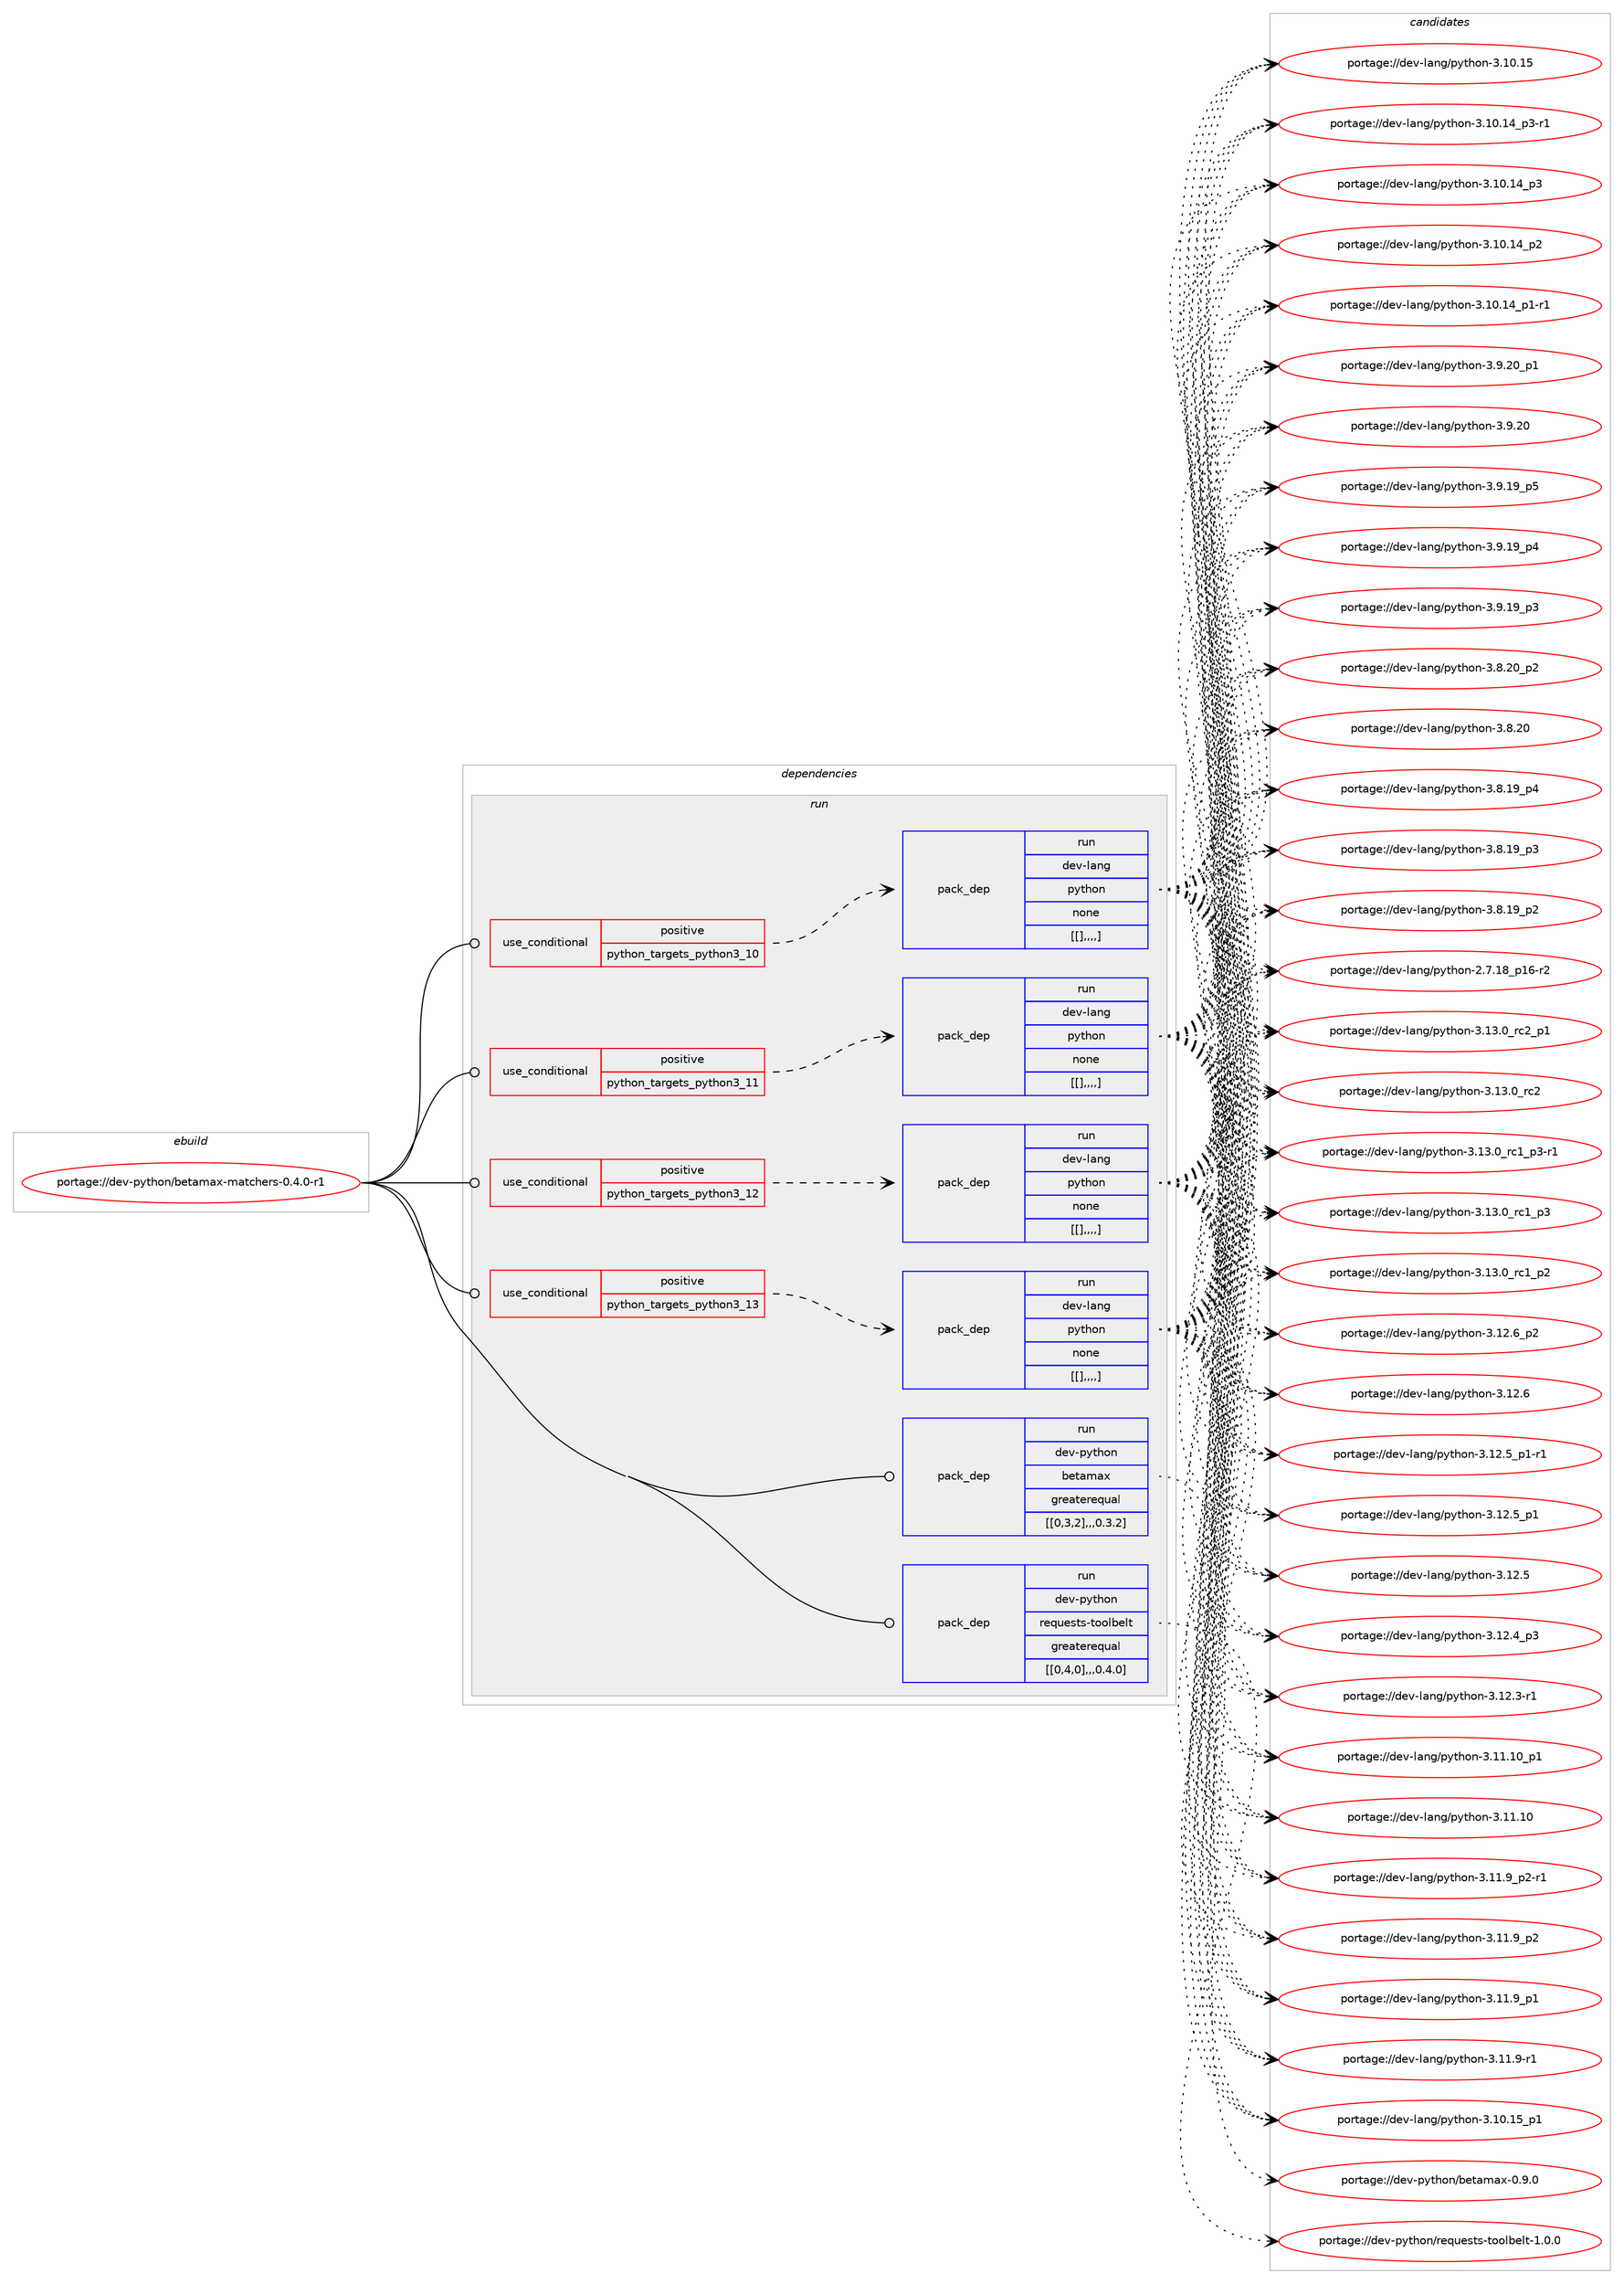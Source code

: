 digraph prolog {

# *************
# Graph options
# *************

newrank=true;
concentrate=true;
compound=true;
graph [rankdir=LR,fontname=Helvetica,fontsize=10,ranksep=1.5];#, ranksep=2.5, nodesep=0.2];
edge  [arrowhead=vee];
node  [fontname=Helvetica,fontsize=10];

# **********
# The ebuild
# **********

subgraph cluster_leftcol {
color=gray;
label=<<i>ebuild</i>>;
id [label="portage://dev-python/betamax-matchers-0.4.0-r1", color=red, width=4, href="../dev-python/betamax-matchers-0.4.0-r1.svg"];
}

# ****************
# The dependencies
# ****************

subgraph cluster_midcol {
color=gray;
label=<<i>dependencies</i>>;
subgraph cluster_compile {
fillcolor="#eeeeee";
style=filled;
label=<<i>compile</i>>;
}
subgraph cluster_compileandrun {
fillcolor="#eeeeee";
style=filled;
label=<<i>compile and run</i>>;
}
subgraph cluster_run {
fillcolor="#eeeeee";
style=filled;
label=<<i>run</i>>;
subgraph cond32297 {
dependency144174 [label=<<TABLE BORDER="0" CELLBORDER="1" CELLSPACING="0" CELLPADDING="4"><TR><TD ROWSPAN="3" CELLPADDING="10">use_conditional</TD></TR><TR><TD>positive</TD></TR><TR><TD>python_targets_python3_10</TD></TR></TABLE>>, shape=none, color=red];
subgraph pack110668 {
dependency144175 [label=<<TABLE BORDER="0" CELLBORDER="1" CELLSPACING="0" CELLPADDING="4" WIDTH="220"><TR><TD ROWSPAN="6" CELLPADDING="30">pack_dep</TD></TR><TR><TD WIDTH="110">run</TD></TR><TR><TD>dev-lang</TD></TR><TR><TD>python</TD></TR><TR><TD>none</TD></TR><TR><TD>[[],,,,]</TD></TR></TABLE>>, shape=none, color=blue];
}
dependency144174:e -> dependency144175:w [weight=20,style="dashed",arrowhead="vee"];
}
id:e -> dependency144174:w [weight=20,style="solid",arrowhead="odot"];
subgraph cond32298 {
dependency144176 [label=<<TABLE BORDER="0" CELLBORDER="1" CELLSPACING="0" CELLPADDING="4"><TR><TD ROWSPAN="3" CELLPADDING="10">use_conditional</TD></TR><TR><TD>positive</TD></TR><TR><TD>python_targets_python3_11</TD></TR></TABLE>>, shape=none, color=red];
subgraph pack110669 {
dependency144177 [label=<<TABLE BORDER="0" CELLBORDER="1" CELLSPACING="0" CELLPADDING="4" WIDTH="220"><TR><TD ROWSPAN="6" CELLPADDING="30">pack_dep</TD></TR><TR><TD WIDTH="110">run</TD></TR><TR><TD>dev-lang</TD></TR><TR><TD>python</TD></TR><TR><TD>none</TD></TR><TR><TD>[[],,,,]</TD></TR></TABLE>>, shape=none, color=blue];
}
dependency144176:e -> dependency144177:w [weight=20,style="dashed",arrowhead="vee"];
}
id:e -> dependency144176:w [weight=20,style="solid",arrowhead="odot"];
subgraph cond32299 {
dependency144178 [label=<<TABLE BORDER="0" CELLBORDER="1" CELLSPACING="0" CELLPADDING="4"><TR><TD ROWSPAN="3" CELLPADDING="10">use_conditional</TD></TR><TR><TD>positive</TD></TR><TR><TD>python_targets_python3_12</TD></TR></TABLE>>, shape=none, color=red];
subgraph pack110670 {
dependency144179 [label=<<TABLE BORDER="0" CELLBORDER="1" CELLSPACING="0" CELLPADDING="4" WIDTH="220"><TR><TD ROWSPAN="6" CELLPADDING="30">pack_dep</TD></TR><TR><TD WIDTH="110">run</TD></TR><TR><TD>dev-lang</TD></TR><TR><TD>python</TD></TR><TR><TD>none</TD></TR><TR><TD>[[],,,,]</TD></TR></TABLE>>, shape=none, color=blue];
}
dependency144178:e -> dependency144179:w [weight=20,style="dashed",arrowhead="vee"];
}
id:e -> dependency144178:w [weight=20,style="solid",arrowhead="odot"];
subgraph cond32300 {
dependency144180 [label=<<TABLE BORDER="0" CELLBORDER="1" CELLSPACING="0" CELLPADDING="4"><TR><TD ROWSPAN="3" CELLPADDING="10">use_conditional</TD></TR><TR><TD>positive</TD></TR><TR><TD>python_targets_python3_13</TD></TR></TABLE>>, shape=none, color=red];
subgraph pack110671 {
dependency144181 [label=<<TABLE BORDER="0" CELLBORDER="1" CELLSPACING="0" CELLPADDING="4" WIDTH="220"><TR><TD ROWSPAN="6" CELLPADDING="30">pack_dep</TD></TR><TR><TD WIDTH="110">run</TD></TR><TR><TD>dev-lang</TD></TR><TR><TD>python</TD></TR><TR><TD>none</TD></TR><TR><TD>[[],,,,]</TD></TR></TABLE>>, shape=none, color=blue];
}
dependency144180:e -> dependency144181:w [weight=20,style="dashed",arrowhead="vee"];
}
id:e -> dependency144180:w [weight=20,style="solid",arrowhead="odot"];
subgraph pack110672 {
dependency144182 [label=<<TABLE BORDER="0" CELLBORDER="1" CELLSPACING="0" CELLPADDING="4" WIDTH="220"><TR><TD ROWSPAN="6" CELLPADDING="30">pack_dep</TD></TR><TR><TD WIDTH="110">run</TD></TR><TR><TD>dev-python</TD></TR><TR><TD>betamax</TD></TR><TR><TD>greaterequal</TD></TR><TR><TD>[[0,3,2],,,0.3.2]</TD></TR></TABLE>>, shape=none, color=blue];
}
id:e -> dependency144182:w [weight=20,style="solid",arrowhead="odot"];
subgraph pack110673 {
dependency144183 [label=<<TABLE BORDER="0" CELLBORDER="1" CELLSPACING="0" CELLPADDING="4" WIDTH="220"><TR><TD ROWSPAN="6" CELLPADDING="30">pack_dep</TD></TR><TR><TD WIDTH="110">run</TD></TR><TR><TD>dev-python</TD></TR><TR><TD>requests-toolbelt</TD></TR><TR><TD>greaterequal</TD></TR><TR><TD>[[0,4,0],,,0.4.0]</TD></TR></TABLE>>, shape=none, color=blue];
}
id:e -> dependency144183:w [weight=20,style="solid",arrowhead="odot"];
}
}

# **************
# The candidates
# **************

subgraph cluster_choices {
rank=same;
color=gray;
label=<<i>candidates</i>>;

subgraph choice110668 {
color=black;
nodesep=1;
choice100101118451089711010347112121116104111110455146495146489511499509511249 [label="portage://dev-lang/python-3.13.0_rc2_p1", color=red, width=4,href="../dev-lang/python-3.13.0_rc2_p1.svg"];
choice10010111845108971101034711212111610411111045514649514648951149950 [label="portage://dev-lang/python-3.13.0_rc2", color=red, width=4,href="../dev-lang/python-3.13.0_rc2.svg"];
choice1001011184510897110103471121211161041111104551464951464895114994995112514511449 [label="portage://dev-lang/python-3.13.0_rc1_p3-r1", color=red, width=4,href="../dev-lang/python-3.13.0_rc1_p3-r1.svg"];
choice100101118451089711010347112121116104111110455146495146489511499499511251 [label="portage://dev-lang/python-3.13.0_rc1_p3", color=red, width=4,href="../dev-lang/python-3.13.0_rc1_p3.svg"];
choice100101118451089711010347112121116104111110455146495146489511499499511250 [label="portage://dev-lang/python-3.13.0_rc1_p2", color=red, width=4,href="../dev-lang/python-3.13.0_rc1_p2.svg"];
choice100101118451089711010347112121116104111110455146495046549511250 [label="portage://dev-lang/python-3.12.6_p2", color=red, width=4,href="../dev-lang/python-3.12.6_p2.svg"];
choice10010111845108971101034711212111610411111045514649504654 [label="portage://dev-lang/python-3.12.6", color=red, width=4,href="../dev-lang/python-3.12.6.svg"];
choice1001011184510897110103471121211161041111104551464950465395112494511449 [label="portage://dev-lang/python-3.12.5_p1-r1", color=red, width=4,href="../dev-lang/python-3.12.5_p1-r1.svg"];
choice100101118451089711010347112121116104111110455146495046539511249 [label="portage://dev-lang/python-3.12.5_p1", color=red, width=4,href="../dev-lang/python-3.12.5_p1.svg"];
choice10010111845108971101034711212111610411111045514649504653 [label="portage://dev-lang/python-3.12.5", color=red, width=4,href="../dev-lang/python-3.12.5.svg"];
choice100101118451089711010347112121116104111110455146495046529511251 [label="portage://dev-lang/python-3.12.4_p3", color=red, width=4,href="../dev-lang/python-3.12.4_p3.svg"];
choice100101118451089711010347112121116104111110455146495046514511449 [label="portage://dev-lang/python-3.12.3-r1", color=red, width=4,href="../dev-lang/python-3.12.3-r1.svg"];
choice10010111845108971101034711212111610411111045514649494649489511249 [label="portage://dev-lang/python-3.11.10_p1", color=red, width=4,href="../dev-lang/python-3.11.10_p1.svg"];
choice1001011184510897110103471121211161041111104551464949464948 [label="portage://dev-lang/python-3.11.10", color=red, width=4,href="../dev-lang/python-3.11.10.svg"];
choice1001011184510897110103471121211161041111104551464949465795112504511449 [label="portage://dev-lang/python-3.11.9_p2-r1", color=red, width=4,href="../dev-lang/python-3.11.9_p2-r1.svg"];
choice100101118451089711010347112121116104111110455146494946579511250 [label="portage://dev-lang/python-3.11.9_p2", color=red, width=4,href="../dev-lang/python-3.11.9_p2.svg"];
choice100101118451089711010347112121116104111110455146494946579511249 [label="portage://dev-lang/python-3.11.9_p1", color=red, width=4,href="../dev-lang/python-3.11.9_p1.svg"];
choice100101118451089711010347112121116104111110455146494946574511449 [label="portage://dev-lang/python-3.11.9-r1", color=red, width=4,href="../dev-lang/python-3.11.9-r1.svg"];
choice10010111845108971101034711212111610411111045514649484649539511249 [label="portage://dev-lang/python-3.10.15_p1", color=red, width=4,href="../dev-lang/python-3.10.15_p1.svg"];
choice1001011184510897110103471121211161041111104551464948464953 [label="portage://dev-lang/python-3.10.15", color=red, width=4,href="../dev-lang/python-3.10.15.svg"];
choice100101118451089711010347112121116104111110455146494846495295112514511449 [label="portage://dev-lang/python-3.10.14_p3-r1", color=red, width=4,href="../dev-lang/python-3.10.14_p3-r1.svg"];
choice10010111845108971101034711212111610411111045514649484649529511251 [label="portage://dev-lang/python-3.10.14_p3", color=red, width=4,href="../dev-lang/python-3.10.14_p3.svg"];
choice10010111845108971101034711212111610411111045514649484649529511250 [label="portage://dev-lang/python-3.10.14_p2", color=red, width=4,href="../dev-lang/python-3.10.14_p2.svg"];
choice100101118451089711010347112121116104111110455146494846495295112494511449 [label="portage://dev-lang/python-3.10.14_p1-r1", color=red, width=4,href="../dev-lang/python-3.10.14_p1-r1.svg"];
choice100101118451089711010347112121116104111110455146574650489511249 [label="portage://dev-lang/python-3.9.20_p1", color=red, width=4,href="../dev-lang/python-3.9.20_p1.svg"];
choice10010111845108971101034711212111610411111045514657465048 [label="portage://dev-lang/python-3.9.20", color=red, width=4,href="../dev-lang/python-3.9.20.svg"];
choice100101118451089711010347112121116104111110455146574649579511253 [label="portage://dev-lang/python-3.9.19_p5", color=red, width=4,href="../dev-lang/python-3.9.19_p5.svg"];
choice100101118451089711010347112121116104111110455146574649579511252 [label="portage://dev-lang/python-3.9.19_p4", color=red, width=4,href="../dev-lang/python-3.9.19_p4.svg"];
choice100101118451089711010347112121116104111110455146574649579511251 [label="portage://dev-lang/python-3.9.19_p3", color=red, width=4,href="../dev-lang/python-3.9.19_p3.svg"];
choice100101118451089711010347112121116104111110455146564650489511250 [label="portage://dev-lang/python-3.8.20_p2", color=red, width=4,href="../dev-lang/python-3.8.20_p2.svg"];
choice10010111845108971101034711212111610411111045514656465048 [label="portage://dev-lang/python-3.8.20", color=red, width=4,href="../dev-lang/python-3.8.20.svg"];
choice100101118451089711010347112121116104111110455146564649579511252 [label="portage://dev-lang/python-3.8.19_p4", color=red, width=4,href="../dev-lang/python-3.8.19_p4.svg"];
choice100101118451089711010347112121116104111110455146564649579511251 [label="portage://dev-lang/python-3.8.19_p3", color=red, width=4,href="../dev-lang/python-3.8.19_p3.svg"];
choice100101118451089711010347112121116104111110455146564649579511250 [label="portage://dev-lang/python-3.8.19_p2", color=red, width=4,href="../dev-lang/python-3.8.19_p2.svg"];
choice100101118451089711010347112121116104111110455046554649569511249544511450 [label="portage://dev-lang/python-2.7.18_p16-r2", color=red, width=4,href="../dev-lang/python-2.7.18_p16-r2.svg"];
dependency144175:e -> choice100101118451089711010347112121116104111110455146495146489511499509511249:w [style=dotted,weight="100"];
dependency144175:e -> choice10010111845108971101034711212111610411111045514649514648951149950:w [style=dotted,weight="100"];
dependency144175:e -> choice1001011184510897110103471121211161041111104551464951464895114994995112514511449:w [style=dotted,weight="100"];
dependency144175:e -> choice100101118451089711010347112121116104111110455146495146489511499499511251:w [style=dotted,weight="100"];
dependency144175:e -> choice100101118451089711010347112121116104111110455146495146489511499499511250:w [style=dotted,weight="100"];
dependency144175:e -> choice100101118451089711010347112121116104111110455146495046549511250:w [style=dotted,weight="100"];
dependency144175:e -> choice10010111845108971101034711212111610411111045514649504654:w [style=dotted,weight="100"];
dependency144175:e -> choice1001011184510897110103471121211161041111104551464950465395112494511449:w [style=dotted,weight="100"];
dependency144175:e -> choice100101118451089711010347112121116104111110455146495046539511249:w [style=dotted,weight="100"];
dependency144175:e -> choice10010111845108971101034711212111610411111045514649504653:w [style=dotted,weight="100"];
dependency144175:e -> choice100101118451089711010347112121116104111110455146495046529511251:w [style=dotted,weight="100"];
dependency144175:e -> choice100101118451089711010347112121116104111110455146495046514511449:w [style=dotted,weight="100"];
dependency144175:e -> choice10010111845108971101034711212111610411111045514649494649489511249:w [style=dotted,weight="100"];
dependency144175:e -> choice1001011184510897110103471121211161041111104551464949464948:w [style=dotted,weight="100"];
dependency144175:e -> choice1001011184510897110103471121211161041111104551464949465795112504511449:w [style=dotted,weight="100"];
dependency144175:e -> choice100101118451089711010347112121116104111110455146494946579511250:w [style=dotted,weight="100"];
dependency144175:e -> choice100101118451089711010347112121116104111110455146494946579511249:w [style=dotted,weight="100"];
dependency144175:e -> choice100101118451089711010347112121116104111110455146494946574511449:w [style=dotted,weight="100"];
dependency144175:e -> choice10010111845108971101034711212111610411111045514649484649539511249:w [style=dotted,weight="100"];
dependency144175:e -> choice1001011184510897110103471121211161041111104551464948464953:w [style=dotted,weight="100"];
dependency144175:e -> choice100101118451089711010347112121116104111110455146494846495295112514511449:w [style=dotted,weight="100"];
dependency144175:e -> choice10010111845108971101034711212111610411111045514649484649529511251:w [style=dotted,weight="100"];
dependency144175:e -> choice10010111845108971101034711212111610411111045514649484649529511250:w [style=dotted,weight="100"];
dependency144175:e -> choice100101118451089711010347112121116104111110455146494846495295112494511449:w [style=dotted,weight="100"];
dependency144175:e -> choice100101118451089711010347112121116104111110455146574650489511249:w [style=dotted,weight="100"];
dependency144175:e -> choice10010111845108971101034711212111610411111045514657465048:w [style=dotted,weight="100"];
dependency144175:e -> choice100101118451089711010347112121116104111110455146574649579511253:w [style=dotted,weight="100"];
dependency144175:e -> choice100101118451089711010347112121116104111110455146574649579511252:w [style=dotted,weight="100"];
dependency144175:e -> choice100101118451089711010347112121116104111110455146574649579511251:w [style=dotted,weight="100"];
dependency144175:e -> choice100101118451089711010347112121116104111110455146564650489511250:w [style=dotted,weight="100"];
dependency144175:e -> choice10010111845108971101034711212111610411111045514656465048:w [style=dotted,weight="100"];
dependency144175:e -> choice100101118451089711010347112121116104111110455146564649579511252:w [style=dotted,weight="100"];
dependency144175:e -> choice100101118451089711010347112121116104111110455146564649579511251:w [style=dotted,weight="100"];
dependency144175:e -> choice100101118451089711010347112121116104111110455146564649579511250:w [style=dotted,weight="100"];
dependency144175:e -> choice100101118451089711010347112121116104111110455046554649569511249544511450:w [style=dotted,weight="100"];
}
subgraph choice110669 {
color=black;
nodesep=1;
choice100101118451089711010347112121116104111110455146495146489511499509511249 [label="portage://dev-lang/python-3.13.0_rc2_p1", color=red, width=4,href="../dev-lang/python-3.13.0_rc2_p1.svg"];
choice10010111845108971101034711212111610411111045514649514648951149950 [label="portage://dev-lang/python-3.13.0_rc2", color=red, width=4,href="../dev-lang/python-3.13.0_rc2.svg"];
choice1001011184510897110103471121211161041111104551464951464895114994995112514511449 [label="portage://dev-lang/python-3.13.0_rc1_p3-r1", color=red, width=4,href="../dev-lang/python-3.13.0_rc1_p3-r1.svg"];
choice100101118451089711010347112121116104111110455146495146489511499499511251 [label="portage://dev-lang/python-3.13.0_rc1_p3", color=red, width=4,href="../dev-lang/python-3.13.0_rc1_p3.svg"];
choice100101118451089711010347112121116104111110455146495146489511499499511250 [label="portage://dev-lang/python-3.13.0_rc1_p2", color=red, width=4,href="../dev-lang/python-3.13.0_rc1_p2.svg"];
choice100101118451089711010347112121116104111110455146495046549511250 [label="portage://dev-lang/python-3.12.6_p2", color=red, width=4,href="../dev-lang/python-3.12.6_p2.svg"];
choice10010111845108971101034711212111610411111045514649504654 [label="portage://dev-lang/python-3.12.6", color=red, width=4,href="../dev-lang/python-3.12.6.svg"];
choice1001011184510897110103471121211161041111104551464950465395112494511449 [label="portage://dev-lang/python-3.12.5_p1-r1", color=red, width=4,href="../dev-lang/python-3.12.5_p1-r1.svg"];
choice100101118451089711010347112121116104111110455146495046539511249 [label="portage://dev-lang/python-3.12.5_p1", color=red, width=4,href="../dev-lang/python-3.12.5_p1.svg"];
choice10010111845108971101034711212111610411111045514649504653 [label="portage://dev-lang/python-3.12.5", color=red, width=4,href="../dev-lang/python-3.12.5.svg"];
choice100101118451089711010347112121116104111110455146495046529511251 [label="portage://dev-lang/python-3.12.4_p3", color=red, width=4,href="../dev-lang/python-3.12.4_p3.svg"];
choice100101118451089711010347112121116104111110455146495046514511449 [label="portage://dev-lang/python-3.12.3-r1", color=red, width=4,href="../dev-lang/python-3.12.3-r1.svg"];
choice10010111845108971101034711212111610411111045514649494649489511249 [label="portage://dev-lang/python-3.11.10_p1", color=red, width=4,href="../dev-lang/python-3.11.10_p1.svg"];
choice1001011184510897110103471121211161041111104551464949464948 [label="portage://dev-lang/python-3.11.10", color=red, width=4,href="../dev-lang/python-3.11.10.svg"];
choice1001011184510897110103471121211161041111104551464949465795112504511449 [label="portage://dev-lang/python-3.11.9_p2-r1", color=red, width=4,href="../dev-lang/python-3.11.9_p2-r1.svg"];
choice100101118451089711010347112121116104111110455146494946579511250 [label="portage://dev-lang/python-3.11.9_p2", color=red, width=4,href="../dev-lang/python-3.11.9_p2.svg"];
choice100101118451089711010347112121116104111110455146494946579511249 [label="portage://dev-lang/python-3.11.9_p1", color=red, width=4,href="../dev-lang/python-3.11.9_p1.svg"];
choice100101118451089711010347112121116104111110455146494946574511449 [label="portage://dev-lang/python-3.11.9-r1", color=red, width=4,href="../dev-lang/python-3.11.9-r1.svg"];
choice10010111845108971101034711212111610411111045514649484649539511249 [label="portage://dev-lang/python-3.10.15_p1", color=red, width=4,href="../dev-lang/python-3.10.15_p1.svg"];
choice1001011184510897110103471121211161041111104551464948464953 [label="portage://dev-lang/python-3.10.15", color=red, width=4,href="../dev-lang/python-3.10.15.svg"];
choice100101118451089711010347112121116104111110455146494846495295112514511449 [label="portage://dev-lang/python-3.10.14_p3-r1", color=red, width=4,href="../dev-lang/python-3.10.14_p3-r1.svg"];
choice10010111845108971101034711212111610411111045514649484649529511251 [label="portage://dev-lang/python-3.10.14_p3", color=red, width=4,href="../dev-lang/python-3.10.14_p3.svg"];
choice10010111845108971101034711212111610411111045514649484649529511250 [label="portage://dev-lang/python-3.10.14_p2", color=red, width=4,href="../dev-lang/python-3.10.14_p2.svg"];
choice100101118451089711010347112121116104111110455146494846495295112494511449 [label="portage://dev-lang/python-3.10.14_p1-r1", color=red, width=4,href="../dev-lang/python-3.10.14_p1-r1.svg"];
choice100101118451089711010347112121116104111110455146574650489511249 [label="portage://dev-lang/python-3.9.20_p1", color=red, width=4,href="../dev-lang/python-3.9.20_p1.svg"];
choice10010111845108971101034711212111610411111045514657465048 [label="portage://dev-lang/python-3.9.20", color=red, width=4,href="../dev-lang/python-3.9.20.svg"];
choice100101118451089711010347112121116104111110455146574649579511253 [label="portage://dev-lang/python-3.9.19_p5", color=red, width=4,href="../dev-lang/python-3.9.19_p5.svg"];
choice100101118451089711010347112121116104111110455146574649579511252 [label="portage://dev-lang/python-3.9.19_p4", color=red, width=4,href="../dev-lang/python-3.9.19_p4.svg"];
choice100101118451089711010347112121116104111110455146574649579511251 [label="portage://dev-lang/python-3.9.19_p3", color=red, width=4,href="../dev-lang/python-3.9.19_p3.svg"];
choice100101118451089711010347112121116104111110455146564650489511250 [label="portage://dev-lang/python-3.8.20_p2", color=red, width=4,href="../dev-lang/python-3.8.20_p2.svg"];
choice10010111845108971101034711212111610411111045514656465048 [label="portage://dev-lang/python-3.8.20", color=red, width=4,href="../dev-lang/python-3.8.20.svg"];
choice100101118451089711010347112121116104111110455146564649579511252 [label="portage://dev-lang/python-3.8.19_p4", color=red, width=4,href="../dev-lang/python-3.8.19_p4.svg"];
choice100101118451089711010347112121116104111110455146564649579511251 [label="portage://dev-lang/python-3.8.19_p3", color=red, width=4,href="../dev-lang/python-3.8.19_p3.svg"];
choice100101118451089711010347112121116104111110455146564649579511250 [label="portage://dev-lang/python-3.8.19_p2", color=red, width=4,href="../dev-lang/python-3.8.19_p2.svg"];
choice100101118451089711010347112121116104111110455046554649569511249544511450 [label="portage://dev-lang/python-2.7.18_p16-r2", color=red, width=4,href="../dev-lang/python-2.7.18_p16-r2.svg"];
dependency144177:e -> choice100101118451089711010347112121116104111110455146495146489511499509511249:w [style=dotted,weight="100"];
dependency144177:e -> choice10010111845108971101034711212111610411111045514649514648951149950:w [style=dotted,weight="100"];
dependency144177:e -> choice1001011184510897110103471121211161041111104551464951464895114994995112514511449:w [style=dotted,weight="100"];
dependency144177:e -> choice100101118451089711010347112121116104111110455146495146489511499499511251:w [style=dotted,weight="100"];
dependency144177:e -> choice100101118451089711010347112121116104111110455146495146489511499499511250:w [style=dotted,weight="100"];
dependency144177:e -> choice100101118451089711010347112121116104111110455146495046549511250:w [style=dotted,weight="100"];
dependency144177:e -> choice10010111845108971101034711212111610411111045514649504654:w [style=dotted,weight="100"];
dependency144177:e -> choice1001011184510897110103471121211161041111104551464950465395112494511449:w [style=dotted,weight="100"];
dependency144177:e -> choice100101118451089711010347112121116104111110455146495046539511249:w [style=dotted,weight="100"];
dependency144177:e -> choice10010111845108971101034711212111610411111045514649504653:w [style=dotted,weight="100"];
dependency144177:e -> choice100101118451089711010347112121116104111110455146495046529511251:w [style=dotted,weight="100"];
dependency144177:e -> choice100101118451089711010347112121116104111110455146495046514511449:w [style=dotted,weight="100"];
dependency144177:e -> choice10010111845108971101034711212111610411111045514649494649489511249:w [style=dotted,weight="100"];
dependency144177:e -> choice1001011184510897110103471121211161041111104551464949464948:w [style=dotted,weight="100"];
dependency144177:e -> choice1001011184510897110103471121211161041111104551464949465795112504511449:w [style=dotted,weight="100"];
dependency144177:e -> choice100101118451089711010347112121116104111110455146494946579511250:w [style=dotted,weight="100"];
dependency144177:e -> choice100101118451089711010347112121116104111110455146494946579511249:w [style=dotted,weight="100"];
dependency144177:e -> choice100101118451089711010347112121116104111110455146494946574511449:w [style=dotted,weight="100"];
dependency144177:e -> choice10010111845108971101034711212111610411111045514649484649539511249:w [style=dotted,weight="100"];
dependency144177:e -> choice1001011184510897110103471121211161041111104551464948464953:w [style=dotted,weight="100"];
dependency144177:e -> choice100101118451089711010347112121116104111110455146494846495295112514511449:w [style=dotted,weight="100"];
dependency144177:e -> choice10010111845108971101034711212111610411111045514649484649529511251:w [style=dotted,weight="100"];
dependency144177:e -> choice10010111845108971101034711212111610411111045514649484649529511250:w [style=dotted,weight="100"];
dependency144177:e -> choice100101118451089711010347112121116104111110455146494846495295112494511449:w [style=dotted,weight="100"];
dependency144177:e -> choice100101118451089711010347112121116104111110455146574650489511249:w [style=dotted,weight="100"];
dependency144177:e -> choice10010111845108971101034711212111610411111045514657465048:w [style=dotted,weight="100"];
dependency144177:e -> choice100101118451089711010347112121116104111110455146574649579511253:w [style=dotted,weight="100"];
dependency144177:e -> choice100101118451089711010347112121116104111110455146574649579511252:w [style=dotted,weight="100"];
dependency144177:e -> choice100101118451089711010347112121116104111110455146574649579511251:w [style=dotted,weight="100"];
dependency144177:e -> choice100101118451089711010347112121116104111110455146564650489511250:w [style=dotted,weight="100"];
dependency144177:e -> choice10010111845108971101034711212111610411111045514656465048:w [style=dotted,weight="100"];
dependency144177:e -> choice100101118451089711010347112121116104111110455146564649579511252:w [style=dotted,weight="100"];
dependency144177:e -> choice100101118451089711010347112121116104111110455146564649579511251:w [style=dotted,weight="100"];
dependency144177:e -> choice100101118451089711010347112121116104111110455146564649579511250:w [style=dotted,weight="100"];
dependency144177:e -> choice100101118451089711010347112121116104111110455046554649569511249544511450:w [style=dotted,weight="100"];
}
subgraph choice110670 {
color=black;
nodesep=1;
choice100101118451089711010347112121116104111110455146495146489511499509511249 [label="portage://dev-lang/python-3.13.0_rc2_p1", color=red, width=4,href="../dev-lang/python-3.13.0_rc2_p1.svg"];
choice10010111845108971101034711212111610411111045514649514648951149950 [label="portage://dev-lang/python-3.13.0_rc2", color=red, width=4,href="../dev-lang/python-3.13.0_rc2.svg"];
choice1001011184510897110103471121211161041111104551464951464895114994995112514511449 [label="portage://dev-lang/python-3.13.0_rc1_p3-r1", color=red, width=4,href="../dev-lang/python-3.13.0_rc1_p3-r1.svg"];
choice100101118451089711010347112121116104111110455146495146489511499499511251 [label="portage://dev-lang/python-3.13.0_rc1_p3", color=red, width=4,href="../dev-lang/python-3.13.0_rc1_p3.svg"];
choice100101118451089711010347112121116104111110455146495146489511499499511250 [label="portage://dev-lang/python-3.13.0_rc1_p2", color=red, width=4,href="../dev-lang/python-3.13.0_rc1_p2.svg"];
choice100101118451089711010347112121116104111110455146495046549511250 [label="portage://dev-lang/python-3.12.6_p2", color=red, width=4,href="../dev-lang/python-3.12.6_p2.svg"];
choice10010111845108971101034711212111610411111045514649504654 [label="portage://dev-lang/python-3.12.6", color=red, width=4,href="../dev-lang/python-3.12.6.svg"];
choice1001011184510897110103471121211161041111104551464950465395112494511449 [label="portage://dev-lang/python-3.12.5_p1-r1", color=red, width=4,href="../dev-lang/python-3.12.5_p1-r1.svg"];
choice100101118451089711010347112121116104111110455146495046539511249 [label="portage://dev-lang/python-3.12.5_p1", color=red, width=4,href="../dev-lang/python-3.12.5_p1.svg"];
choice10010111845108971101034711212111610411111045514649504653 [label="portage://dev-lang/python-3.12.5", color=red, width=4,href="../dev-lang/python-3.12.5.svg"];
choice100101118451089711010347112121116104111110455146495046529511251 [label="portage://dev-lang/python-3.12.4_p3", color=red, width=4,href="../dev-lang/python-3.12.4_p3.svg"];
choice100101118451089711010347112121116104111110455146495046514511449 [label="portage://dev-lang/python-3.12.3-r1", color=red, width=4,href="../dev-lang/python-3.12.3-r1.svg"];
choice10010111845108971101034711212111610411111045514649494649489511249 [label="portage://dev-lang/python-3.11.10_p1", color=red, width=4,href="../dev-lang/python-3.11.10_p1.svg"];
choice1001011184510897110103471121211161041111104551464949464948 [label="portage://dev-lang/python-3.11.10", color=red, width=4,href="../dev-lang/python-3.11.10.svg"];
choice1001011184510897110103471121211161041111104551464949465795112504511449 [label="portage://dev-lang/python-3.11.9_p2-r1", color=red, width=4,href="../dev-lang/python-3.11.9_p2-r1.svg"];
choice100101118451089711010347112121116104111110455146494946579511250 [label="portage://dev-lang/python-3.11.9_p2", color=red, width=4,href="../dev-lang/python-3.11.9_p2.svg"];
choice100101118451089711010347112121116104111110455146494946579511249 [label="portage://dev-lang/python-3.11.9_p1", color=red, width=4,href="../dev-lang/python-3.11.9_p1.svg"];
choice100101118451089711010347112121116104111110455146494946574511449 [label="portage://dev-lang/python-3.11.9-r1", color=red, width=4,href="../dev-lang/python-3.11.9-r1.svg"];
choice10010111845108971101034711212111610411111045514649484649539511249 [label="portage://dev-lang/python-3.10.15_p1", color=red, width=4,href="../dev-lang/python-3.10.15_p1.svg"];
choice1001011184510897110103471121211161041111104551464948464953 [label="portage://dev-lang/python-3.10.15", color=red, width=4,href="../dev-lang/python-3.10.15.svg"];
choice100101118451089711010347112121116104111110455146494846495295112514511449 [label="portage://dev-lang/python-3.10.14_p3-r1", color=red, width=4,href="../dev-lang/python-3.10.14_p3-r1.svg"];
choice10010111845108971101034711212111610411111045514649484649529511251 [label="portage://dev-lang/python-3.10.14_p3", color=red, width=4,href="../dev-lang/python-3.10.14_p3.svg"];
choice10010111845108971101034711212111610411111045514649484649529511250 [label="portage://dev-lang/python-3.10.14_p2", color=red, width=4,href="../dev-lang/python-3.10.14_p2.svg"];
choice100101118451089711010347112121116104111110455146494846495295112494511449 [label="portage://dev-lang/python-3.10.14_p1-r1", color=red, width=4,href="../dev-lang/python-3.10.14_p1-r1.svg"];
choice100101118451089711010347112121116104111110455146574650489511249 [label="portage://dev-lang/python-3.9.20_p1", color=red, width=4,href="../dev-lang/python-3.9.20_p1.svg"];
choice10010111845108971101034711212111610411111045514657465048 [label="portage://dev-lang/python-3.9.20", color=red, width=4,href="../dev-lang/python-3.9.20.svg"];
choice100101118451089711010347112121116104111110455146574649579511253 [label="portage://dev-lang/python-3.9.19_p5", color=red, width=4,href="../dev-lang/python-3.9.19_p5.svg"];
choice100101118451089711010347112121116104111110455146574649579511252 [label="portage://dev-lang/python-3.9.19_p4", color=red, width=4,href="../dev-lang/python-3.9.19_p4.svg"];
choice100101118451089711010347112121116104111110455146574649579511251 [label="portage://dev-lang/python-3.9.19_p3", color=red, width=4,href="../dev-lang/python-3.9.19_p3.svg"];
choice100101118451089711010347112121116104111110455146564650489511250 [label="portage://dev-lang/python-3.8.20_p2", color=red, width=4,href="../dev-lang/python-3.8.20_p2.svg"];
choice10010111845108971101034711212111610411111045514656465048 [label="portage://dev-lang/python-3.8.20", color=red, width=4,href="../dev-lang/python-3.8.20.svg"];
choice100101118451089711010347112121116104111110455146564649579511252 [label="portage://dev-lang/python-3.8.19_p4", color=red, width=4,href="../dev-lang/python-3.8.19_p4.svg"];
choice100101118451089711010347112121116104111110455146564649579511251 [label="portage://dev-lang/python-3.8.19_p3", color=red, width=4,href="../dev-lang/python-3.8.19_p3.svg"];
choice100101118451089711010347112121116104111110455146564649579511250 [label="portage://dev-lang/python-3.8.19_p2", color=red, width=4,href="../dev-lang/python-3.8.19_p2.svg"];
choice100101118451089711010347112121116104111110455046554649569511249544511450 [label="portage://dev-lang/python-2.7.18_p16-r2", color=red, width=4,href="../dev-lang/python-2.7.18_p16-r2.svg"];
dependency144179:e -> choice100101118451089711010347112121116104111110455146495146489511499509511249:w [style=dotted,weight="100"];
dependency144179:e -> choice10010111845108971101034711212111610411111045514649514648951149950:w [style=dotted,weight="100"];
dependency144179:e -> choice1001011184510897110103471121211161041111104551464951464895114994995112514511449:w [style=dotted,weight="100"];
dependency144179:e -> choice100101118451089711010347112121116104111110455146495146489511499499511251:w [style=dotted,weight="100"];
dependency144179:e -> choice100101118451089711010347112121116104111110455146495146489511499499511250:w [style=dotted,weight="100"];
dependency144179:e -> choice100101118451089711010347112121116104111110455146495046549511250:w [style=dotted,weight="100"];
dependency144179:e -> choice10010111845108971101034711212111610411111045514649504654:w [style=dotted,weight="100"];
dependency144179:e -> choice1001011184510897110103471121211161041111104551464950465395112494511449:w [style=dotted,weight="100"];
dependency144179:e -> choice100101118451089711010347112121116104111110455146495046539511249:w [style=dotted,weight="100"];
dependency144179:e -> choice10010111845108971101034711212111610411111045514649504653:w [style=dotted,weight="100"];
dependency144179:e -> choice100101118451089711010347112121116104111110455146495046529511251:w [style=dotted,weight="100"];
dependency144179:e -> choice100101118451089711010347112121116104111110455146495046514511449:w [style=dotted,weight="100"];
dependency144179:e -> choice10010111845108971101034711212111610411111045514649494649489511249:w [style=dotted,weight="100"];
dependency144179:e -> choice1001011184510897110103471121211161041111104551464949464948:w [style=dotted,weight="100"];
dependency144179:e -> choice1001011184510897110103471121211161041111104551464949465795112504511449:w [style=dotted,weight="100"];
dependency144179:e -> choice100101118451089711010347112121116104111110455146494946579511250:w [style=dotted,weight="100"];
dependency144179:e -> choice100101118451089711010347112121116104111110455146494946579511249:w [style=dotted,weight="100"];
dependency144179:e -> choice100101118451089711010347112121116104111110455146494946574511449:w [style=dotted,weight="100"];
dependency144179:e -> choice10010111845108971101034711212111610411111045514649484649539511249:w [style=dotted,weight="100"];
dependency144179:e -> choice1001011184510897110103471121211161041111104551464948464953:w [style=dotted,weight="100"];
dependency144179:e -> choice100101118451089711010347112121116104111110455146494846495295112514511449:w [style=dotted,weight="100"];
dependency144179:e -> choice10010111845108971101034711212111610411111045514649484649529511251:w [style=dotted,weight="100"];
dependency144179:e -> choice10010111845108971101034711212111610411111045514649484649529511250:w [style=dotted,weight="100"];
dependency144179:e -> choice100101118451089711010347112121116104111110455146494846495295112494511449:w [style=dotted,weight="100"];
dependency144179:e -> choice100101118451089711010347112121116104111110455146574650489511249:w [style=dotted,weight="100"];
dependency144179:e -> choice10010111845108971101034711212111610411111045514657465048:w [style=dotted,weight="100"];
dependency144179:e -> choice100101118451089711010347112121116104111110455146574649579511253:w [style=dotted,weight="100"];
dependency144179:e -> choice100101118451089711010347112121116104111110455146574649579511252:w [style=dotted,weight="100"];
dependency144179:e -> choice100101118451089711010347112121116104111110455146574649579511251:w [style=dotted,weight="100"];
dependency144179:e -> choice100101118451089711010347112121116104111110455146564650489511250:w [style=dotted,weight="100"];
dependency144179:e -> choice10010111845108971101034711212111610411111045514656465048:w [style=dotted,weight="100"];
dependency144179:e -> choice100101118451089711010347112121116104111110455146564649579511252:w [style=dotted,weight="100"];
dependency144179:e -> choice100101118451089711010347112121116104111110455146564649579511251:w [style=dotted,weight="100"];
dependency144179:e -> choice100101118451089711010347112121116104111110455146564649579511250:w [style=dotted,weight="100"];
dependency144179:e -> choice100101118451089711010347112121116104111110455046554649569511249544511450:w [style=dotted,weight="100"];
}
subgraph choice110671 {
color=black;
nodesep=1;
choice100101118451089711010347112121116104111110455146495146489511499509511249 [label="portage://dev-lang/python-3.13.0_rc2_p1", color=red, width=4,href="../dev-lang/python-3.13.0_rc2_p1.svg"];
choice10010111845108971101034711212111610411111045514649514648951149950 [label="portage://dev-lang/python-3.13.0_rc2", color=red, width=4,href="../dev-lang/python-3.13.0_rc2.svg"];
choice1001011184510897110103471121211161041111104551464951464895114994995112514511449 [label="portage://dev-lang/python-3.13.0_rc1_p3-r1", color=red, width=4,href="../dev-lang/python-3.13.0_rc1_p3-r1.svg"];
choice100101118451089711010347112121116104111110455146495146489511499499511251 [label="portage://dev-lang/python-3.13.0_rc1_p3", color=red, width=4,href="../dev-lang/python-3.13.0_rc1_p3.svg"];
choice100101118451089711010347112121116104111110455146495146489511499499511250 [label="portage://dev-lang/python-3.13.0_rc1_p2", color=red, width=4,href="../dev-lang/python-3.13.0_rc1_p2.svg"];
choice100101118451089711010347112121116104111110455146495046549511250 [label="portage://dev-lang/python-3.12.6_p2", color=red, width=4,href="../dev-lang/python-3.12.6_p2.svg"];
choice10010111845108971101034711212111610411111045514649504654 [label="portage://dev-lang/python-3.12.6", color=red, width=4,href="../dev-lang/python-3.12.6.svg"];
choice1001011184510897110103471121211161041111104551464950465395112494511449 [label="portage://dev-lang/python-3.12.5_p1-r1", color=red, width=4,href="../dev-lang/python-3.12.5_p1-r1.svg"];
choice100101118451089711010347112121116104111110455146495046539511249 [label="portage://dev-lang/python-3.12.5_p1", color=red, width=4,href="../dev-lang/python-3.12.5_p1.svg"];
choice10010111845108971101034711212111610411111045514649504653 [label="portage://dev-lang/python-3.12.5", color=red, width=4,href="../dev-lang/python-3.12.5.svg"];
choice100101118451089711010347112121116104111110455146495046529511251 [label="portage://dev-lang/python-3.12.4_p3", color=red, width=4,href="../dev-lang/python-3.12.4_p3.svg"];
choice100101118451089711010347112121116104111110455146495046514511449 [label="portage://dev-lang/python-3.12.3-r1", color=red, width=4,href="../dev-lang/python-3.12.3-r1.svg"];
choice10010111845108971101034711212111610411111045514649494649489511249 [label="portage://dev-lang/python-3.11.10_p1", color=red, width=4,href="../dev-lang/python-3.11.10_p1.svg"];
choice1001011184510897110103471121211161041111104551464949464948 [label="portage://dev-lang/python-3.11.10", color=red, width=4,href="../dev-lang/python-3.11.10.svg"];
choice1001011184510897110103471121211161041111104551464949465795112504511449 [label="portage://dev-lang/python-3.11.9_p2-r1", color=red, width=4,href="../dev-lang/python-3.11.9_p2-r1.svg"];
choice100101118451089711010347112121116104111110455146494946579511250 [label="portage://dev-lang/python-3.11.9_p2", color=red, width=4,href="../dev-lang/python-3.11.9_p2.svg"];
choice100101118451089711010347112121116104111110455146494946579511249 [label="portage://dev-lang/python-3.11.9_p1", color=red, width=4,href="../dev-lang/python-3.11.9_p1.svg"];
choice100101118451089711010347112121116104111110455146494946574511449 [label="portage://dev-lang/python-3.11.9-r1", color=red, width=4,href="../dev-lang/python-3.11.9-r1.svg"];
choice10010111845108971101034711212111610411111045514649484649539511249 [label="portage://dev-lang/python-3.10.15_p1", color=red, width=4,href="../dev-lang/python-3.10.15_p1.svg"];
choice1001011184510897110103471121211161041111104551464948464953 [label="portage://dev-lang/python-3.10.15", color=red, width=4,href="../dev-lang/python-3.10.15.svg"];
choice100101118451089711010347112121116104111110455146494846495295112514511449 [label="portage://dev-lang/python-3.10.14_p3-r1", color=red, width=4,href="../dev-lang/python-3.10.14_p3-r1.svg"];
choice10010111845108971101034711212111610411111045514649484649529511251 [label="portage://dev-lang/python-3.10.14_p3", color=red, width=4,href="../dev-lang/python-3.10.14_p3.svg"];
choice10010111845108971101034711212111610411111045514649484649529511250 [label="portage://dev-lang/python-3.10.14_p2", color=red, width=4,href="../dev-lang/python-3.10.14_p2.svg"];
choice100101118451089711010347112121116104111110455146494846495295112494511449 [label="portage://dev-lang/python-3.10.14_p1-r1", color=red, width=4,href="../dev-lang/python-3.10.14_p1-r1.svg"];
choice100101118451089711010347112121116104111110455146574650489511249 [label="portage://dev-lang/python-3.9.20_p1", color=red, width=4,href="../dev-lang/python-3.9.20_p1.svg"];
choice10010111845108971101034711212111610411111045514657465048 [label="portage://dev-lang/python-3.9.20", color=red, width=4,href="../dev-lang/python-3.9.20.svg"];
choice100101118451089711010347112121116104111110455146574649579511253 [label="portage://dev-lang/python-3.9.19_p5", color=red, width=4,href="../dev-lang/python-3.9.19_p5.svg"];
choice100101118451089711010347112121116104111110455146574649579511252 [label="portage://dev-lang/python-3.9.19_p4", color=red, width=4,href="../dev-lang/python-3.9.19_p4.svg"];
choice100101118451089711010347112121116104111110455146574649579511251 [label="portage://dev-lang/python-3.9.19_p3", color=red, width=4,href="../dev-lang/python-3.9.19_p3.svg"];
choice100101118451089711010347112121116104111110455146564650489511250 [label="portage://dev-lang/python-3.8.20_p2", color=red, width=4,href="../dev-lang/python-3.8.20_p2.svg"];
choice10010111845108971101034711212111610411111045514656465048 [label="portage://dev-lang/python-3.8.20", color=red, width=4,href="../dev-lang/python-3.8.20.svg"];
choice100101118451089711010347112121116104111110455146564649579511252 [label="portage://dev-lang/python-3.8.19_p4", color=red, width=4,href="../dev-lang/python-3.8.19_p4.svg"];
choice100101118451089711010347112121116104111110455146564649579511251 [label="portage://dev-lang/python-3.8.19_p3", color=red, width=4,href="../dev-lang/python-3.8.19_p3.svg"];
choice100101118451089711010347112121116104111110455146564649579511250 [label="portage://dev-lang/python-3.8.19_p2", color=red, width=4,href="../dev-lang/python-3.8.19_p2.svg"];
choice100101118451089711010347112121116104111110455046554649569511249544511450 [label="portage://dev-lang/python-2.7.18_p16-r2", color=red, width=4,href="../dev-lang/python-2.7.18_p16-r2.svg"];
dependency144181:e -> choice100101118451089711010347112121116104111110455146495146489511499509511249:w [style=dotted,weight="100"];
dependency144181:e -> choice10010111845108971101034711212111610411111045514649514648951149950:w [style=dotted,weight="100"];
dependency144181:e -> choice1001011184510897110103471121211161041111104551464951464895114994995112514511449:w [style=dotted,weight="100"];
dependency144181:e -> choice100101118451089711010347112121116104111110455146495146489511499499511251:w [style=dotted,weight="100"];
dependency144181:e -> choice100101118451089711010347112121116104111110455146495146489511499499511250:w [style=dotted,weight="100"];
dependency144181:e -> choice100101118451089711010347112121116104111110455146495046549511250:w [style=dotted,weight="100"];
dependency144181:e -> choice10010111845108971101034711212111610411111045514649504654:w [style=dotted,weight="100"];
dependency144181:e -> choice1001011184510897110103471121211161041111104551464950465395112494511449:w [style=dotted,weight="100"];
dependency144181:e -> choice100101118451089711010347112121116104111110455146495046539511249:w [style=dotted,weight="100"];
dependency144181:e -> choice10010111845108971101034711212111610411111045514649504653:w [style=dotted,weight="100"];
dependency144181:e -> choice100101118451089711010347112121116104111110455146495046529511251:w [style=dotted,weight="100"];
dependency144181:e -> choice100101118451089711010347112121116104111110455146495046514511449:w [style=dotted,weight="100"];
dependency144181:e -> choice10010111845108971101034711212111610411111045514649494649489511249:w [style=dotted,weight="100"];
dependency144181:e -> choice1001011184510897110103471121211161041111104551464949464948:w [style=dotted,weight="100"];
dependency144181:e -> choice1001011184510897110103471121211161041111104551464949465795112504511449:w [style=dotted,weight="100"];
dependency144181:e -> choice100101118451089711010347112121116104111110455146494946579511250:w [style=dotted,weight="100"];
dependency144181:e -> choice100101118451089711010347112121116104111110455146494946579511249:w [style=dotted,weight="100"];
dependency144181:e -> choice100101118451089711010347112121116104111110455146494946574511449:w [style=dotted,weight="100"];
dependency144181:e -> choice10010111845108971101034711212111610411111045514649484649539511249:w [style=dotted,weight="100"];
dependency144181:e -> choice1001011184510897110103471121211161041111104551464948464953:w [style=dotted,weight="100"];
dependency144181:e -> choice100101118451089711010347112121116104111110455146494846495295112514511449:w [style=dotted,weight="100"];
dependency144181:e -> choice10010111845108971101034711212111610411111045514649484649529511251:w [style=dotted,weight="100"];
dependency144181:e -> choice10010111845108971101034711212111610411111045514649484649529511250:w [style=dotted,weight="100"];
dependency144181:e -> choice100101118451089711010347112121116104111110455146494846495295112494511449:w [style=dotted,weight="100"];
dependency144181:e -> choice100101118451089711010347112121116104111110455146574650489511249:w [style=dotted,weight="100"];
dependency144181:e -> choice10010111845108971101034711212111610411111045514657465048:w [style=dotted,weight="100"];
dependency144181:e -> choice100101118451089711010347112121116104111110455146574649579511253:w [style=dotted,weight="100"];
dependency144181:e -> choice100101118451089711010347112121116104111110455146574649579511252:w [style=dotted,weight="100"];
dependency144181:e -> choice100101118451089711010347112121116104111110455146574649579511251:w [style=dotted,weight="100"];
dependency144181:e -> choice100101118451089711010347112121116104111110455146564650489511250:w [style=dotted,weight="100"];
dependency144181:e -> choice10010111845108971101034711212111610411111045514656465048:w [style=dotted,weight="100"];
dependency144181:e -> choice100101118451089711010347112121116104111110455146564649579511252:w [style=dotted,weight="100"];
dependency144181:e -> choice100101118451089711010347112121116104111110455146564649579511251:w [style=dotted,weight="100"];
dependency144181:e -> choice100101118451089711010347112121116104111110455146564649579511250:w [style=dotted,weight="100"];
dependency144181:e -> choice100101118451089711010347112121116104111110455046554649569511249544511450:w [style=dotted,weight="100"];
}
subgraph choice110672 {
color=black;
nodesep=1;
choice1001011184511212111610411111047981011169710997120454846574648 [label="portage://dev-python/betamax-0.9.0", color=red, width=4,href="../dev-python/betamax-0.9.0.svg"];
dependency144182:e -> choice1001011184511212111610411111047981011169710997120454846574648:w [style=dotted,weight="100"];
}
subgraph choice110673 {
color=black;
nodesep=1;
choice10010111845112121116104111110471141011131171011151161154511611111110898101108116454946484648 [label="portage://dev-python/requests-toolbelt-1.0.0", color=red, width=4,href="../dev-python/requests-toolbelt-1.0.0.svg"];
dependency144183:e -> choice10010111845112121116104111110471141011131171011151161154511611111110898101108116454946484648:w [style=dotted,weight="100"];
}
}

}
